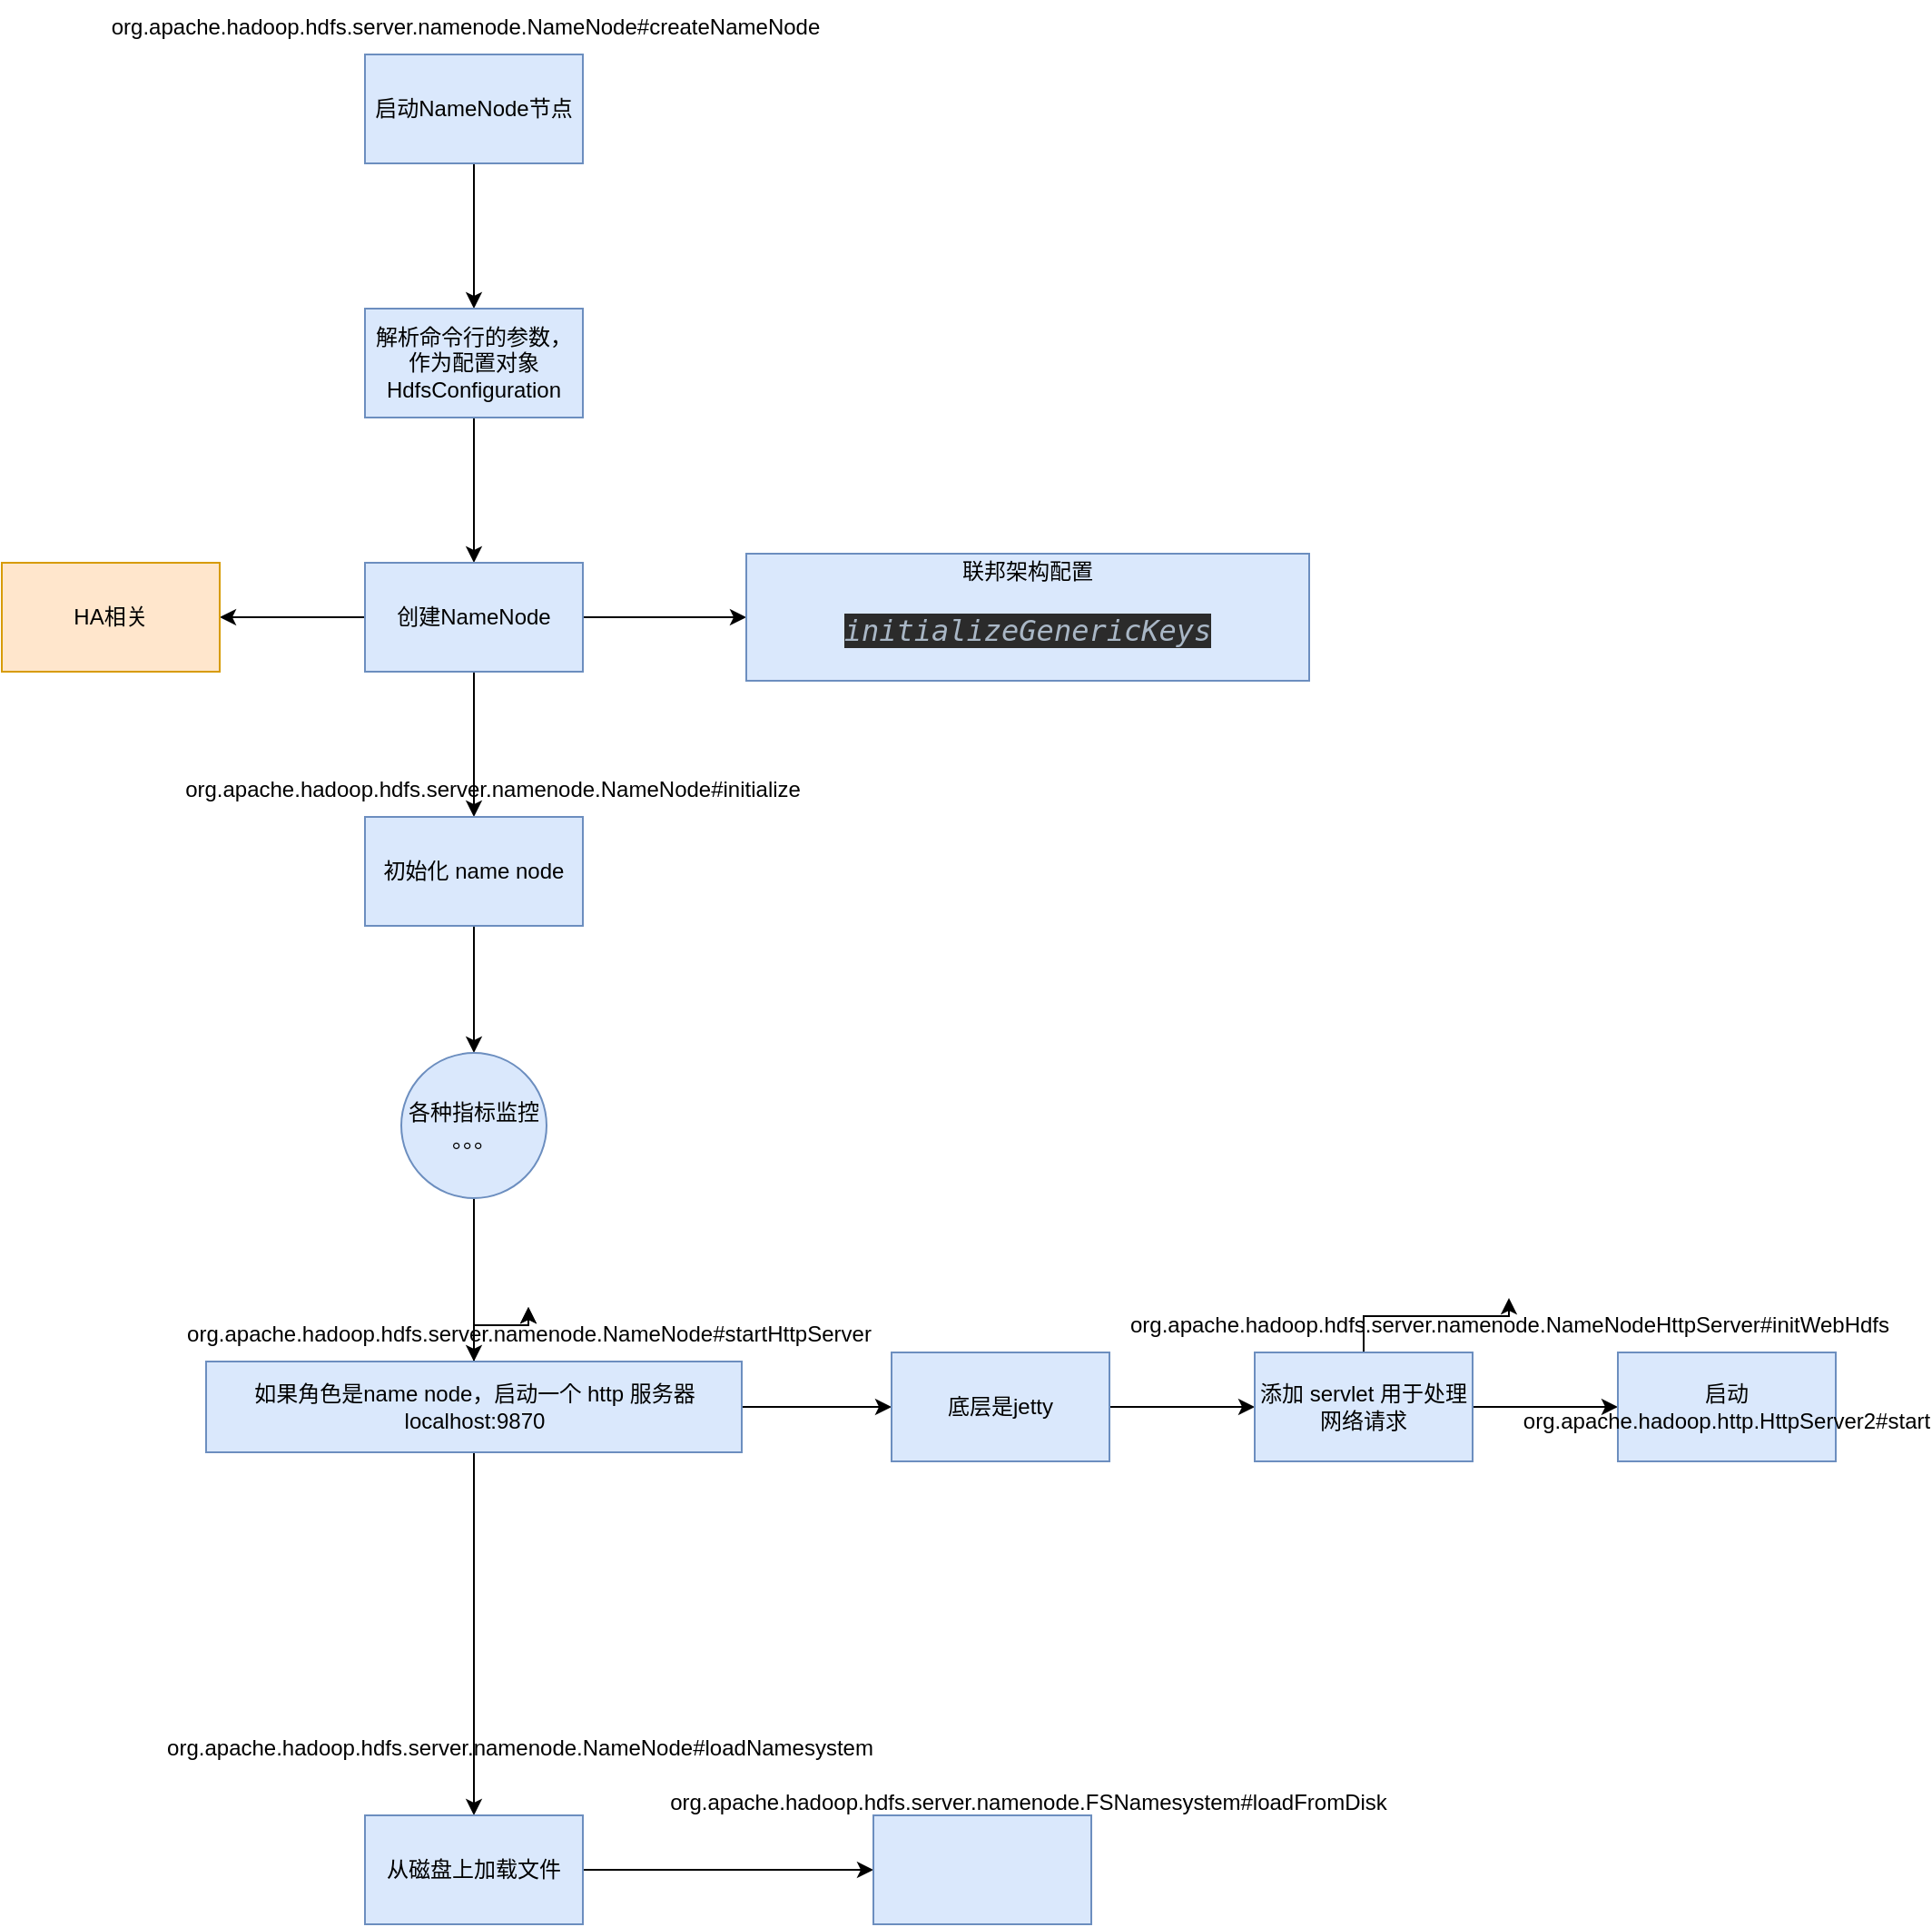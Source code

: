 <mxfile version="24.0.1" type="github">
  <diagram name="Page-1" id="DfGXGSeiKtF_Vn_WUQW6">
    <mxGraphModel dx="2212" dy="795" grid="1" gridSize="10" guides="1" tooltips="1" connect="1" arrows="1" fold="1" page="1" pageScale="1" pageWidth="850" pageHeight="1100" math="0" shadow="0">
      <root>
        <mxCell id="0" />
        <mxCell id="1" parent="0" />
        <mxCell id="0e4srzgfKUrXxJ_X6snr-5" value="" style="edgeStyle=orthogonalEdgeStyle;rounded=0;orthogonalLoop=1;jettySize=auto;html=1;" edge="1" parent="1" source="0e4srzgfKUrXxJ_X6snr-1" target="0e4srzgfKUrXxJ_X6snr-4">
          <mxGeometry relative="1" as="geometry" />
        </mxCell>
        <mxCell id="0e4srzgfKUrXxJ_X6snr-1" value="启动NameNode节点" style="rounded=0;whiteSpace=wrap;html=1;fillColor=#dae8fc;strokeColor=#6c8ebf;" vertex="1" parent="1">
          <mxGeometry x="190" y="200" width="120" height="60" as="geometry" />
        </mxCell>
        <mxCell id="0e4srzgfKUrXxJ_X6snr-3" value="org.apache.hadoop.hdfs.server.namenode.NameNode#createNameNode" style="text;html=1;align=center;verticalAlign=middle;resizable=0;points=[];autosize=1;strokeColor=none;fillColor=none;" vertex="1" parent="1">
          <mxGeometry x="40" y="170" width="410" height="30" as="geometry" />
        </mxCell>
        <mxCell id="0e4srzgfKUrXxJ_X6snr-7" value="" style="edgeStyle=orthogonalEdgeStyle;rounded=0;orthogonalLoop=1;jettySize=auto;html=1;" edge="1" parent="1" source="0e4srzgfKUrXxJ_X6snr-4" target="0e4srzgfKUrXxJ_X6snr-6">
          <mxGeometry relative="1" as="geometry" />
        </mxCell>
        <mxCell id="0e4srzgfKUrXxJ_X6snr-4" value="解析命令行的参数，作为配置对象HdfsConfiguration" style="rounded=0;whiteSpace=wrap;html=1;fillColor=#dae8fc;strokeColor=#6c8ebf;" vertex="1" parent="1">
          <mxGeometry x="190" y="340" width="120" height="60" as="geometry" />
        </mxCell>
        <mxCell id="0e4srzgfKUrXxJ_X6snr-9" value="" style="edgeStyle=orthogonalEdgeStyle;rounded=0;orthogonalLoop=1;jettySize=auto;html=1;" edge="1" parent="1" source="0e4srzgfKUrXxJ_X6snr-6" target="0e4srzgfKUrXxJ_X6snr-8">
          <mxGeometry relative="1" as="geometry" />
        </mxCell>
        <mxCell id="0e4srzgfKUrXxJ_X6snr-11" value="" style="edgeStyle=orthogonalEdgeStyle;rounded=0;orthogonalLoop=1;jettySize=auto;html=1;" edge="1" parent="1" source="0e4srzgfKUrXxJ_X6snr-6" target="0e4srzgfKUrXxJ_X6snr-10">
          <mxGeometry relative="1" as="geometry" />
        </mxCell>
        <mxCell id="0e4srzgfKUrXxJ_X6snr-13" value="" style="edgeStyle=orthogonalEdgeStyle;rounded=0;orthogonalLoop=1;jettySize=auto;html=1;" edge="1" parent="1" source="0e4srzgfKUrXxJ_X6snr-6" target="0e4srzgfKUrXxJ_X6snr-12">
          <mxGeometry relative="1" as="geometry" />
        </mxCell>
        <mxCell id="0e4srzgfKUrXxJ_X6snr-6" value="创建NameNode" style="rounded=0;whiteSpace=wrap;html=1;fillColor=#dae8fc;strokeColor=#6c8ebf;" vertex="1" parent="1">
          <mxGeometry x="190" y="480" width="120" height="60" as="geometry" />
        </mxCell>
        <mxCell id="0e4srzgfKUrXxJ_X6snr-8" value="HA相关" style="rounded=0;whiteSpace=wrap;html=1;fillColor=#ffe6cc;strokeColor=#d79b00;" vertex="1" parent="1">
          <mxGeometry x="-10" y="480" width="120" height="60" as="geometry" />
        </mxCell>
        <mxCell id="0e4srzgfKUrXxJ_X6snr-10" value="&lt;div&gt;联邦架构配置&lt;div style=&quot;background-color:#2b2b2b;color:#a9b7c6&quot;&gt;&lt;pre style=&quot;font-family:&#39;JetBrains Mono&#39;,monospace;font-size:12.0pt;&quot;&gt;&lt;span style=&quot;font-style:italic;&quot;&gt;initializeGenericKeys&lt;/span&gt;&lt;/pre&gt;&lt;/div&gt;&lt;/div&gt;" style="whiteSpace=wrap;html=1;fillColor=#dae8fc;strokeColor=#6c8ebf;rounded=0;" vertex="1" parent="1">
          <mxGeometry x="400" y="475" width="310" height="70" as="geometry" />
        </mxCell>
        <mxCell id="0e4srzgfKUrXxJ_X6snr-16" value="" style="edgeStyle=orthogonalEdgeStyle;rounded=0;orthogonalLoop=1;jettySize=auto;html=1;" edge="1" parent="1" source="0e4srzgfKUrXxJ_X6snr-12" target="0e4srzgfKUrXxJ_X6snr-15">
          <mxGeometry relative="1" as="geometry" />
        </mxCell>
        <mxCell id="0e4srzgfKUrXxJ_X6snr-12" value="初始化 name node" style="rounded=0;whiteSpace=wrap;html=1;fillColor=#dae8fc;strokeColor=#6c8ebf;" vertex="1" parent="1">
          <mxGeometry x="190" y="620" width="120" height="60" as="geometry" />
        </mxCell>
        <mxCell id="0e4srzgfKUrXxJ_X6snr-14" value="org.apache.hadoop.hdfs.server.namenode.NameNode#initialize" style="text;html=1;align=center;verticalAlign=middle;resizable=0;points=[];autosize=1;strokeColor=none;fillColor=none;" vertex="1" parent="1">
          <mxGeometry x="80" y="590" width="360" height="30" as="geometry" />
        </mxCell>
        <mxCell id="0e4srzgfKUrXxJ_X6snr-18" value="" style="edgeStyle=orthogonalEdgeStyle;rounded=0;orthogonalLoop=1;jettySize=auto;html=1;" edge="1" parent="1" source="0e4srzgfKUrXxJ_X6snr-15" target="0e4srzgfKUrXxJ_X6snr-17">
          <mxGeometry relative="1" as="geometry" />
        </mxCell>
        <mxCell id="0e4srzgfKUrXxJ_X6snr-15" value="&lt;div&gt;各种指标监控&lt;/div&gt;&lt;div&gt;。。。&lt;br&gt;&lt;/div&gt;" style="ellipse;whiteSpace=wrap;html=1;fillColor=#dae8fc;strokeColor=#6c8ebf;rounded=0;" vertex="1" parent="1">
          <mxGeometry x="210" y="750" width="80" height="80" as="geometry" />
        </mxCell>
        <mxCell id="0e4srzgfKUrXxJ_X6snr-20" value="" style="edgeStyle=orthogonalEdgeStyle;rounded=0;orthogonalLoop=1;jettySize=auto;html=1;" edge="1" parent="1" source="0e4srzgfKUrXxJ_X6snr-17" target="0e4srzgfKUrXxJ_X6snr-19">
          <mxGeometry relative="1" as="geometry" />
        </mxCell>
        <mxCell id="0e4srzgfKUrXxJ_X6snr-21" value="" style="edgeStyle=orthogonalEdgeStyle;rounded=0;orthogonalLoop=1;jettySize=auto;html=1;" edge="1" parent="1" source="0e4srzgfKUrXxJ_X6snr-17" target="0e4srzgfKUrXxJ_X6snr-19">
          <mxGeometry relative="1" as="geometry" />
        </mxCell>
        <mxCell id="0e4srzgfKUrXxJ_X6snr-23" value="" style="edgeStyle=orthogonalEdgeStyle;rounded=0;orthogonalLoop=1;jettySize=auto;html=1;" edge="1" parent="1" source="0e4srzgfKUrXxJ_X6snr-17" target="0e4srzgfKUrXxJ_X6snr-22">
          <mxGeometry relative="1" as="geometry" />
        </mxCell>
        <mxCell id="0e4srzgfKUrXxJ_X6snr-35" value="" style="edgeStyle=orthogonalEdgeStyle;rounded=0;orthogonalLoop=1;jettySize=auto;html=1;" edge="1" parent="1" source="0e4srzgfKUrXxJ_X6snr-17" target="0e4srzgfKUrXxJ_X6snr-34">
          <mxGeometry relative="1" as="geometry" />
        </mxCell>
        <mxCell id="0e4srzgfKUrXxJ_X6snr-17" value="&lt;div&gt;如果角色是name node，启动一个 http 服务器&lt;/div&gt;&lt;div&gt;localhost:9870&lt;br&gt;&lt;/div&gt;" style="whiteSpace=wrap;html=1;fillColor=#dae8fc;strokeColor=#6c8ebf;rounded=0;" vertex="1" parent="1">
          <mxGeometry x="102.5" y="920" width="295" height="50" as="geometry" />
        </mxCell>
        <mxCell id="0e4srzgfKUrXxJ_X6snr-19" value="org.apache.hadoop.hdfs.server.namenode.NameNode#startHttpServer" style="text;html=1;align=center;verticalAlign=middle;resizable=0;points=[];autosize=1;strokeColor=none;fillColor=none;" vertex="1" parent="1">
          <mxGeometry x="80" y="890" width="400" height="30" as="geometry" />
        </mxCell>
        <mxCell id="0e4srzgfKUrXxJ_X6snr-27" value="" style="edgeStyle=orthogonalEdgeStyle;rounded=0;orthogonalLoop=1;jettySize=auto;html=1;" edge="1" parent="1" source="0e4srzgfKUrXxJ_X6snr-22" target="0e4srzgfKUrXxJ_X6snr-26">
          <mxGeometry relative="1" as="geometry" />
        </mxCell>
        <mxCell id="0e4srzgfKUrXxJ_X6snr-22" value="底层是jetty" style="whiteSpace=wrap;html=1;fillColor=#dae8fc;strokeColor=#6c8ebf;rounded=0;" vertex="1" parent="1">
          <mxGeometry x="480" y="915" width="120" height="60" as="geometry" />
        </mxCell>
        <mxCell id="0e4srzgfKUrXxJ_X6snr-31" value="" style="edgeStyle=orthogonalEdgeStyle;rounded=0;orthogonalLoop=1;jettySize=auto;html=1;" edge="1" parent="1" source="0e4srzgfKUrXxJ_X6snr-26" target="0e4srzgfKUrXxJ_X6snr-28">
          <mxGeometry relative="1" as="geometry" />
        </mxCell>
        <mxCell id="0e4srzgfKUrXxJ_X6snr-33" value="" style="edgeStyle=orthogonalEdgeStyle;rounded=0;orthogonalLoop=1;jettySize=auto;html=1;" edge="1" parent="1" source="0e4srzgfKUrXxJ_X6snr-26" target="0e4srzgfKUrXxJ_X6snr-32">
          <mxGeometry relative="1" as="geometry" />
        </mxCell>
        <mxCell id="0e4srzgfKUrXxJ_X6snr-26" value="添加 servlet 用于处理网络请求" style="whiteSpace=wrap;html=1;fillColor=#dae8fc;strokeColor=#6c8ebf;rounded=0;" vertex="1" parent="1">
          <mxGeometry x="680" y="915" width="120" height="60" as="geometry" />
        </mxCell>
        <mxCell id="0e4srzgfKUrXxJ_X6snr-28" value="org.apache.hadoop.hdfs.server.namenode.NameNodeHttpServer#initWebHdfs" style="text;html=1;align=center;verticalAlign=middle;resizable=0;points=[];autosize=1;strokeColor=none;fillColor=none;" vertex="1" parent="1">
          <mxGeometry x="600" y="885" width="440" height="30" as="geometry" />
        </mxCell>
        <mxCell id="0e4srzgfKUrXxJ_X6snr-32" value="&lt;div&gt;启动&lt;/div&gt;&lt;div&gt;org.apache.hadoop.http.HttpServer2#start&lt;br&gt;&lt;/div&gt;" style="whiteSpace=wrap;html=1;fillColor=#dae8fc;strokeColor=#6c8ebf;rounded=0;" vertex="1" parent="1">
          <mxGeometry x="880" y="915" width="120" height="60" as="geometry" />
        </mxCell>
        <mxCell id="0e4srzgfKUrXxJ_X6snr-40" value="" style="edgeStyle=orthogonalEdgeStyle;rounded=0;orthogonalLoop=1;jettySize=auto;html=1;" edge="1" parent="1" source="0e4srzgfKUrXxJ_X6snr-34" target="0e4srzgfKUrXxJ_X6snr-39">
          <mxGeometry relative="1" as="geometry" />
        </mxCell>
        <mxCell id="0e4srzgfKUrXxJ_X6snr-34" value="从磁盘上加载文件" style="whiteSpace=wrap;html=1;fillColor=#dae8fc;strokeColor=#6c8ebf;rounded=0;" vertex="1" parent="1">
          <mxGeometry x="190" y="1170" width="120" height="60" as="geometry" />
        </mxCell>
        <mxCell id="0e4srzgfKUrXxJ_X6snr-36" value="org.apache.hadoop.hdfs.server.namenode.NameNode#loadNamesystem" style="text;html=1;align=center;verticalAlign=middle;resizable=0;points=[];autosize=1;strokeColor=none;fillColor=none;" vertex="1" parent="1">
          <mxGeometry x="70" y="1118" width="410" height="30" as="geometry" />
        </mxCell>
        <mxCell id="0e4srzgfKUrXxJ_X6snr-39" value="" style="whiteSpace=wrap;html=1;fillColor=#dae8fc;strokeColor=#6c8ebf;rounded=0;" vertex="1" parent="1">
          <mxGeometry x="470" y="1170" width="120" height="60" as="geometry" />
        </mxCell>
        <mxCell id="0e4srzgfKUrXxJ_X6snr-41" value="org.apache.hadoop.hdfs.server.namenode.FSNamesystem#loadFromDisk" style="text;html=1;align=center;verticalAlign=middle;resizable=0;points=[];autosize=1;strokeColor=none;fillColor=none;" vertex="1" parent="1">
          <mxGeometry x="345" y="1148" width="420" height="30" as="geometry" />
        </mxCell>
      </root>
    </mxGraphModel>
  </diagram>
</mxfile>

